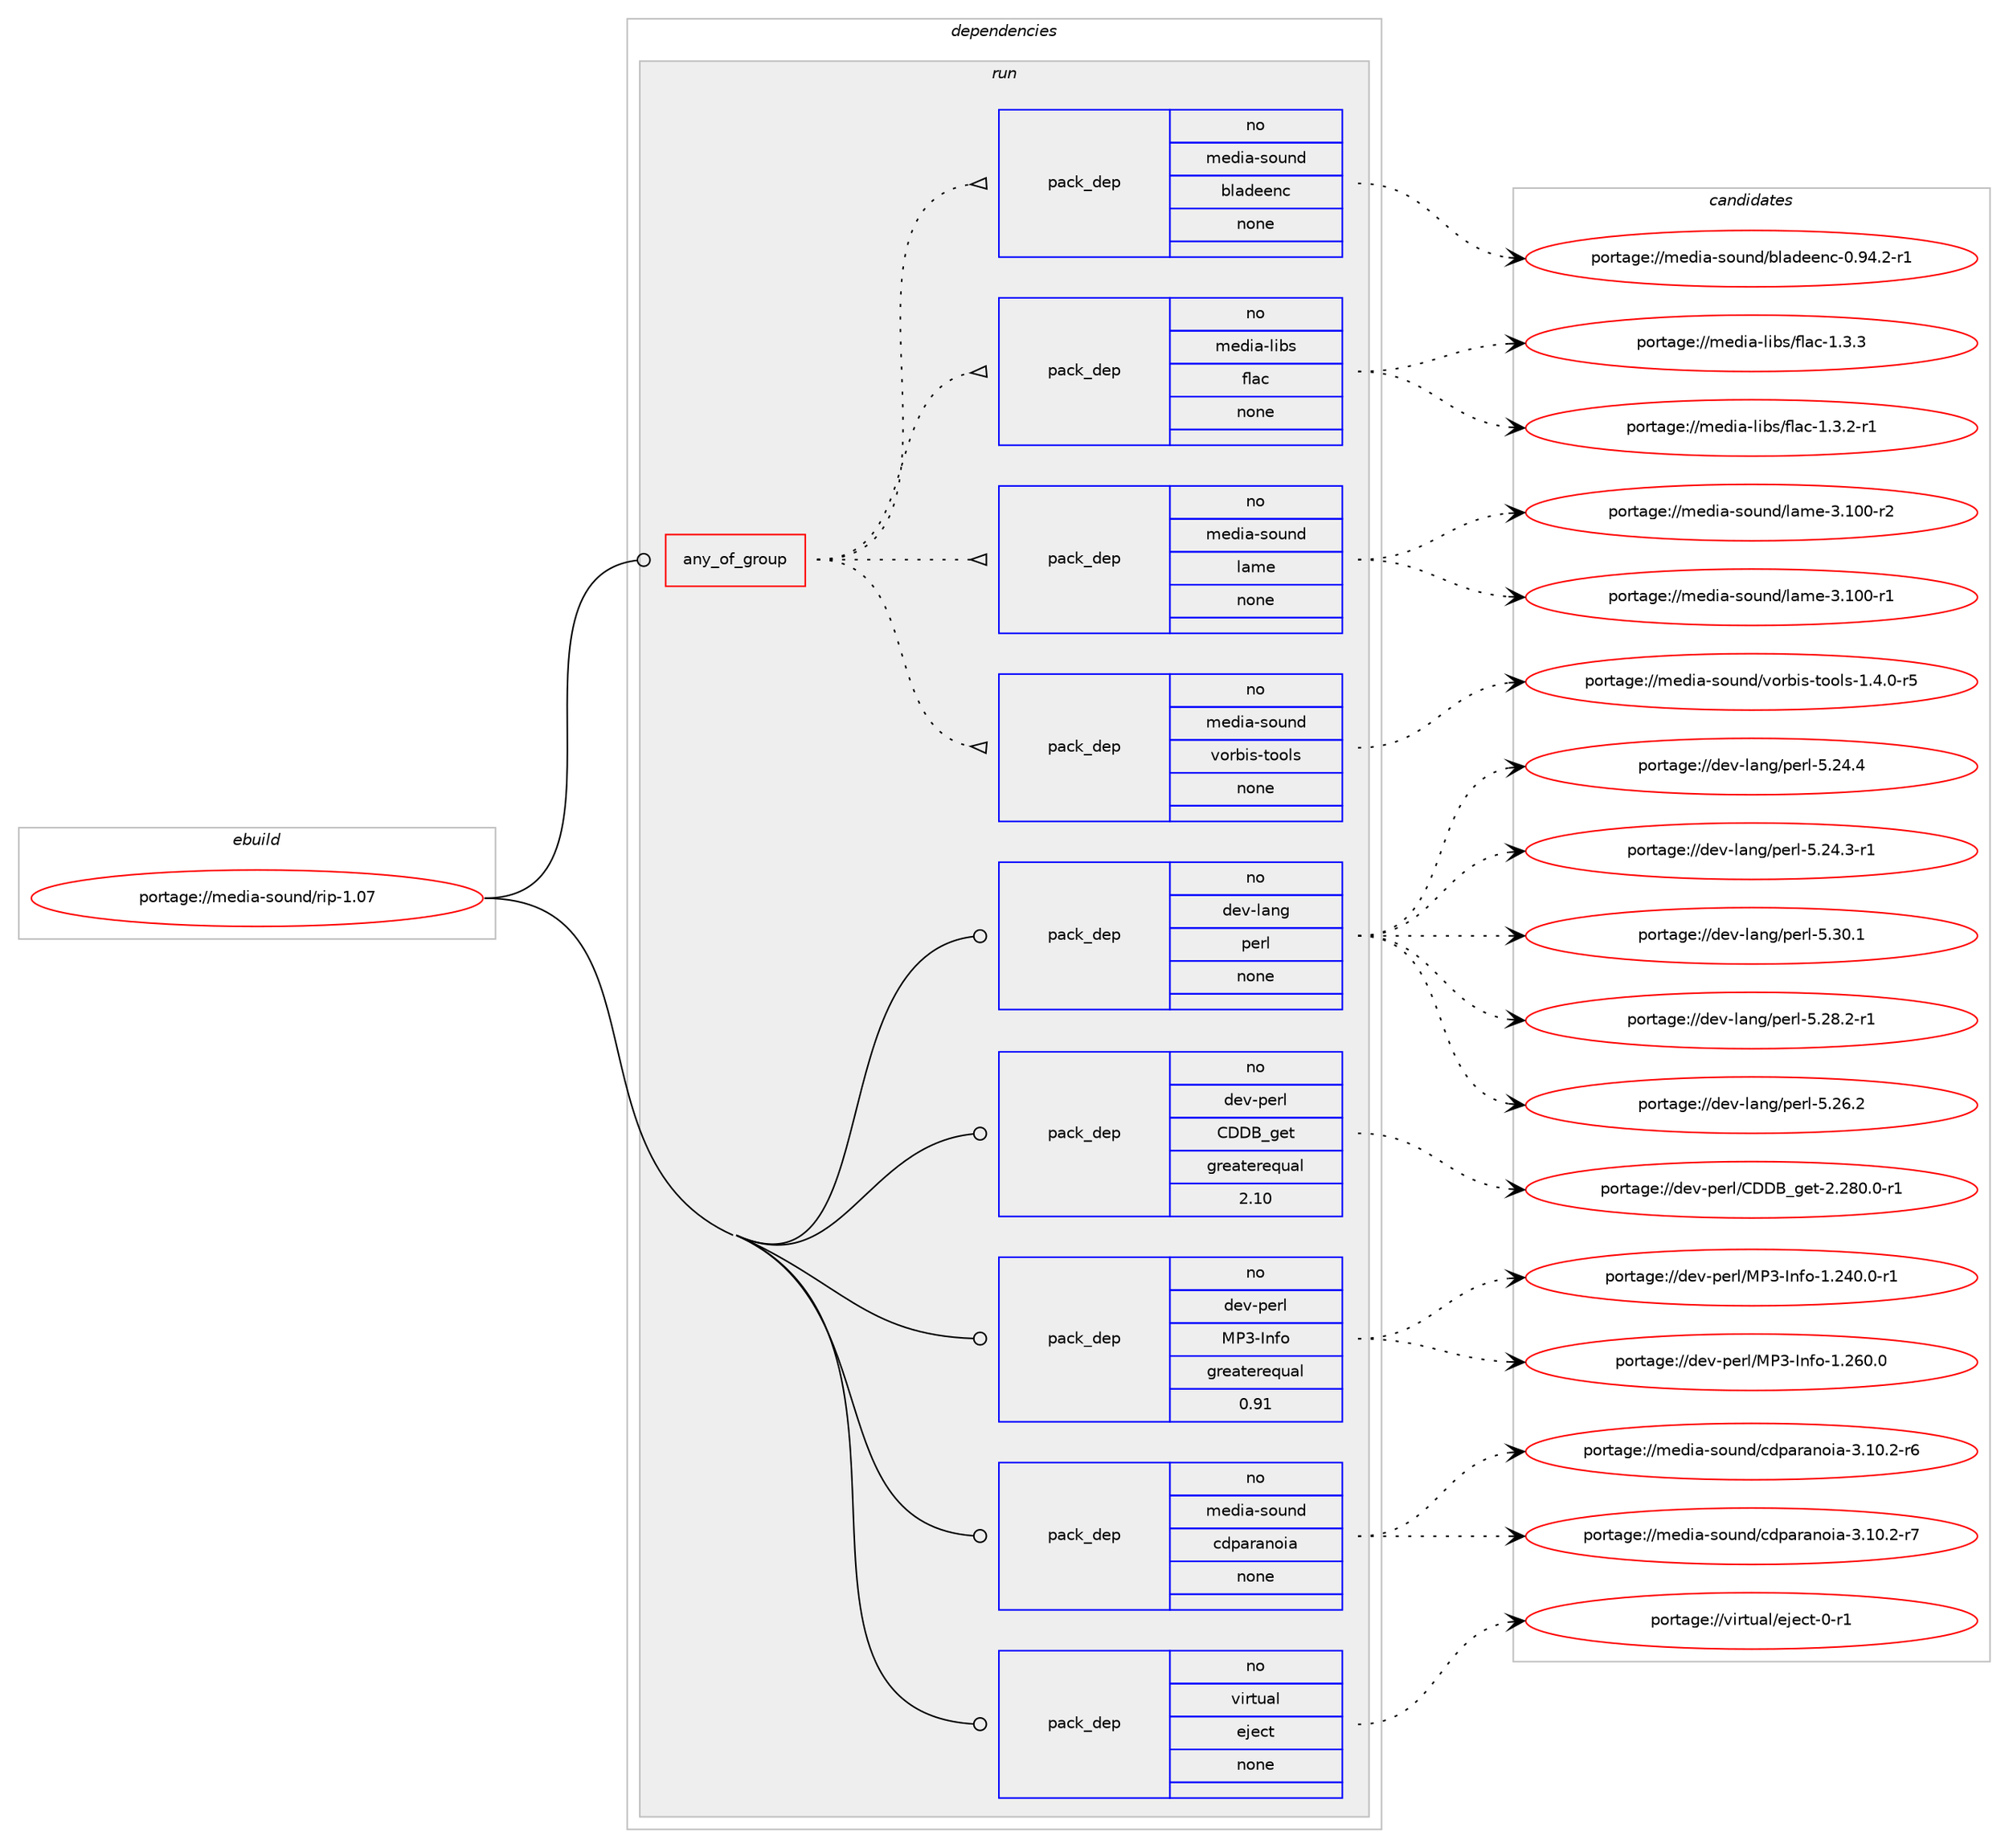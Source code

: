 digraph prolog {

# *************
# Graph options
# *************

newrank=true;
concentrate=true;
compound=true;
graph [rankdir=LR,fontname=Helvetica,fontsize=10,ranksep=1.5];#, ranksep=2.5, nodesep=0.2];
edge  [arrowhead=vee];
node  [fontname=Helvetica,fontsize=10];

# **********
# The ebuild
# **********

subgraph cluster_leftcol {
color=gray;
rank=same;
label=<<i>ebuild</i>>;
id [label="portage://media-sound/rip-1.07", color=red, width=4, href="../media-sound/rip-1.07.svg"];
}

# ****************
# The dependencies
# ****************

subgraph cluster_midcol {
color=gray;
label=<<i>dependencies</i>>;
subgraph cluster_compile {
fillcolor="#eeeeee";
style=filled;
label=<<i>compile</i>>;
}
subgraph cluster_compileandrun {
fillcolor="#eeeeee";
style=filled;
label=<<i>compile and run</i>>;
}
subgraph cluster_run {
fillcolor="#eeeeee";
style=filled;
label=<<i>run</i>>;
subgraph any2739 {
dependency186081 [label=<<TABLE BORDER="0" CELLBORDER="1" CELLSPACING="0" CELLPADDING="4"><TR><TD CELLPADDING="10">any_of_group</TD></TR></TABLE>>, shape=none, color=red];subgraph pack141294 {
dependency186082 [label=<<TABLE BORDER="0" CELLBORDER="1" CELLSPACING="0" CELLPADDING="4" WIDTH="220"><TR><TD ROWSPAN="6" CELLPADDING="30">pack_dep</TD></TR><TR><TD WIDTH="110">no</TD></TR><TR><TD>media-sound</TD></TR><TR><TD>vorbis-tools</TD></TR><TR><TD>none</TD></TR><TR><TD></TD></TR></TABLE>>, shape=none, color=blue];
}
dependency186081:e -> dependency186082:w [weight=20,style="dotted",arrowhead="oinv"];
subgraph pack141295 {
dependency186083 [label=<<TABLE BORDER="0" CELLBORDER="1" CELLSPACING="0" CELLPADDING="4" WIDTH="220"><TR><TD ROWSPAN="6" CELLPADDING="30">pack_dep</TD></TR><TR><TD WIDTH="110">no</TD></TR><TR><TD>media-sound</TD></TR><TR><TD>lame</TD></TR><TR><TD>none</TD></TR><TR><TD></TD></TR></TABLE>>, shape=none, color=blue];
}
dependency186081:e -> dependency186083:w [weight=20,style="dotted",arrowhead="oinv"];
subgraph pack141296 {
dependency186084 [label=<<TABLE BORDER="0" CELLBORDER="1" CELLSPACING="0" CELLPADDING="4" WIDTH="220"><TR><TD ROWSPAN="6" CELLPADDING="30">pack_dep</TD></TR><TR><TD WIDTH="110">no</TD></TR><TR><TD>media-libs</TD></TR><TR><TD>flac</TD></TR><TR><TD>none</TD></TR><TR><TD></TD></TR></TABLE>>, shape=none, color=blue];
}
dependency186081:e -> dependency186084:w [weight=20,style="dotted",arrowhead="oinv"];
subgraph pack141297 {
dependency186085 [label=<<TABLE BORDER="0" CELLBORDER="1" CELLSPACING="0" CELLPADDING="4" WIDTH="220"><TR><TD ROWSPAN="6" CELLPADDING="30">pack_dep</TD></TR><TR><TD WIDTH="110">no</TD></TR><TR><TD>media-sound</TD></TR><TR><TD>bladeenc</TD></TR><TR><TD>none</TD></TR><TR><TD></TD></TR></TABLE>>, shape=none, color=blue];
}
dependency186081:e -> dependency186085:w [weight=20,style="dotted",arrowhead="oinv"];
}
id:e -> dependency186081:w [weight=20,style="solid",arrowhead="odot"];
subgraph pack141298 {
dependency186086 [label=<<TABLE BORDER="0" CELLBORDER="1" CELLSPACING="0" CELLPADDING="4" WIDTH="220"><TR><TD ROWSPAN="6" CELLPADDING="30">pack_dep</TD></TR><TR><TD WIDTH="110">no</TD></TR><TR><TD>dev-lang</TD></TR><TR><TD>perl</TD></TR><TR><TD>none</TD></TR><TR><TD></TD></TR></TABLE>>, shape=none, color=blue];
}
id:e -> dependency186086:w [weight=20,style="solid",arrowhead="odot"];
subgraph pack141299 {
dependency186087 [label=<<TABLE BORDER="0" CELLBORDER="1" CELLSPACING="0" CELLPADDING="4" WIDTH="220"><TR><TD ROWSPAN="6" CELLPADDING="30">pack_dep</TD></TR><TR><TD WIDTH="110">no</TD></TR><TR><TD>dev-perl</TD></TR><TR><TD>CDDB_get</TD></TR><TR><TD>greaterequal</TD></TR><TR><TD>2.10</TD></TR></TABLE>>, shape=none, color=blue];
}
id:e -> dependency186087:w [weight=20,style="solid",arrowhead="odot"];
subgraph pack141300 {
dependency186088 [label=<<TABLE BORDER="0" CELLBORDER="1" CELLSPACING="0" CELLPADDING="4" WIDTH="220"><TR><TD ROWSPAN="6" CELLPADDING="30">pack_dep</TD></TR><TR><TD WIDTH="110">no</TD></TR><TR><TD>dev-perl</TD></TR><TR><TD>MP3-Info</TD></TR><TR><TD>greaterequal</TD></TR><TR><TD>0.91</TD></TR></TABLE>>, shape=none, color=blue];
}
id:e -> dependency186088:w [weight=20,style="solid",arrowhead="odot"];
subgraph pack141301 {
dependency186089 [label=<<TABLE BORDER="0" CELLBORDER="1" CELLSPACING="0" CELLPADDING="4" WIDTH="220"><TR><TD ROWSPAN="6" CELLPADDING="30">pack_dep</TD></TR><TR><TD WIDTH="110">no</TD></TR><TR><TD>media-sound</TD></TR><TR><TD>cdparanoia</TD></TR><TR><TD>none</TD></TR><TR><TD></TD></TR></TABLE>>, shape=none, color=blue];
}
id:e -> dependency186089:w [weight=20,style="solid",arrowhead="odot"];
subgraph pack141302 {
dependency186090 [label=<<TABLE BORDER="0" CELLBORDER="1" CELLSPACING="0" CELLPADDING="4" WIDTH="220"><TR><TD ROWSPAN="6" CELLPADDING="30">pack_dep</TD></TR><TR><TD WIDTH="110">no</TD></TR><TR><TD>virtual</TD></TR><TR><TD>eject</TD></TR><TR><TD>none</TD></TR><TR><TD></TD></TR></TABLE>>, shape=none, color=blue];
}
id:e -> dependency186090:w [weight=20,style="solid",arrowhead="odot"];
}
}

# **************
# The candidates
# **************

subgraph cluster_choices {
rank=same;
color=gray;
label=<<i>candidates</i>>;

subgraph choice141294 {
color=black;
nodesep=1;
choice10910110010597451151111171101004711811111498105115451161111111081154549465246484511453 [label="portage://media-sound/vorbis-tools-1.4.0-r5", color=red, width=4,href="../media-sound/vorbis-tools-1.4.0-r5.svg"];
dependency186082:e -> choice10910110010597451151111171101004711811111498105115451161111111081154549465246484511453:w [style=dotted,weight="100"];
}
subgraph choice141295 {
color=black;
nodesep=1;
choice109101100105974511511111711010047108971091014551464948484511450 [label="portage://media-sound/lame-3.100-r2", color=red, width=4,href="../media-sound/lame-3.100-r2.svg"];
choice109101100105974511511111711010047108971091014551464948484511449 [label="portage://media-sound/lame-3.100-r1", color=red, width=4,href="../media-sound/lame-3.100-r1.svg"];
dependency186083:e -> choice109101100105974511511111711010047108971091014551464948484511450:w [style=dotted,weight="100"];
dependency186083:e -> choice109101100105974511511111711010047108971091014551464948484511449:w [style=dotted,weight="100"];
}
subgraph choice141296 {
color=black;
nodesep=1;
choice109101100105974510810598115471021089799454946514651 [label="portage://media-libs/flac-1.3.3", color=red, width=4,href="../media-libs/flac-1.3.3.svg"];
choice1091011001059745108105981154710210897994549465146504511449 [label="portage://media-libs/flac-1.3.2-r1", color=red, width=4,href="../media-libs/flac-1.3.2-r1.svg"];
dependency186084:e -> choice109101100105974510810598115471021089799454946514651:w [style=dotted,weight="100"];
dependency186084:e -> choice1091011001059745108105981154710210897994549465146504511449:w [style=dotted,weight="100"];
}
subgraph choice141297 {
color=black;
nodesep=1;
choice109101100105974511511111711010047981089710010110111099454846575246504511449 [label="portage://media-sound/bladeenc-0.94.2-r1", color=red, width=4,href="../media-sound/bladeenc-0.94.2-r1.svg"];
dependency186085:e -> choice109101100105974511511111711010047981089710010110111099454846575246504511449:w [style=dotted,weight="100"];
}
subgraph choice141298 {
color=black;
nodesep=1;
choice10010111845108971101034711210111410845534651484649 [label="portage://dev-lang/perl-5.30.1", color=red, width=4,href="../dev-lang/perl-5.30.1.svg"];
choice100101118451089711010347112101114108455346505646504511449 [label="portage://dev-lang/perl-5.28.2-r1", color=red, width=4,href="../dev-lang/perl-5.28.2-r1.svg"];
choice10010111845108971101034711210111410845534650544650 [label="portage://dev-lang/perl-5.26.2", color=red, width=4,href="../dev-lang/perl-5.26.2.svg"];
choice10010111845108971101034711210111410845534650524652 [label="portage://dev-lang/perl-5.24.4", color=red, width=4,href="../dev-lang/perl-5.24.4.svg"];
choice100101118451089711010347112101114108455346505246514511449 [label="portage://dev-lang/perl-5.24.3-r1", color=red, width=4,href="../dev-lang/perl-5.24.3-r1.svg"];
dependency186086:e -> choice10010111845108971101034711210111410845534651484649:w [style=dotted,weight="100"];
dependency186086:e -> choice100101118451089711010347112101114108455346505646504511449:w [style=dotted,weight="100"];
dependency186086:e -> choice10010111845108971101034711210111410845534650544650:w [style=dotted,weight="100"];
dependency186086:e -> choice10010111845108971101034711210111410845534650524652:w [style=dotted,weight="100"];
dependency186086:e -> choice100101118451089711010347112101114108455346505246514511449:w [style=dotted,weight="100"];
}
subgraph choice141299 {
color=black;
nodesep=1;
choice1001011184511210111410847676868669510310111645504650564846484511449 [label="portage://dev-perl/CDDB_get-2.280.0-r1", color=red, width=4,href="../dev-perl/CDDB_get-2.280.0-r1.svg"];
dependency186087:e -> choice1001011184511210111410847676868669510310111645504650564846484511449:w [style=dotted,weight="100"];
}
subgraph choice141300 {
color=black;
nodesep=1;
choice100101118451121011141084777805145731101021114549465054484648 [label="portage://dev-perl/MP3-Info-1.260.0", color=red, width=4,href="../dev-perl/MP3-Info-1.260.0.svg"];
choice1001011184511210111410847778051457311010211145494650524846484511449 [label="portage://dev-perl/MP3-Info-1.240.0-r1", color=red, width=4,href="../dev-perl/MP3-Info-1.240.0-r1.svg"];
dependency186088:e -> choice100101118451121011141084777805145731101021114549465054484648:w [style=dotted,weight="100"];
dependency186088:e -> choice1001011184511210111410847778051457311010211145494650524846484511449:w [style=dotted,weight="100"];
}
subgraph choice141301 {
color=black;
nodesep=1;
choice10910110010597451151111171101004799100112971149711011110597455146494846504511455 [label="portage://media-sound/cdparanoia-3.10.2-r7", color=red, width=4,href="../media-sound/cdparanoia-3.10.2-r7.svg"];
choice10910110010597451151111171101004799100112971149711011110597455146494846504511454 [label="portage://media-sound/cdparanoia-3.10.2-r6", color=red, width=4,href="../media-sound/cdparanoia-3.10.2-r6.svg"];
dependency186089:e -> choice10910110010597451151111171101004799100112971149711011110597455146494846504511455:w [style=dotted,weight="100"];
dependency186089:e -> choice10910110010597451151111171101004799100112971149711011110597455146494846504511454:w [style=dotted,weight="100"];
}
subgraph choice141302 {
color=black;
nodesep=1;
choice11810511411611797108471011061019911645484511449 [label="portage://virtual/eject-0-r1", color=red, width=4,href="../virtual/eject-0-r1.svg"];
dependency186090:e -> choice11810511411611797108471011061019911645484511449:w [style=dotted,weight="100"];
}
}

}
